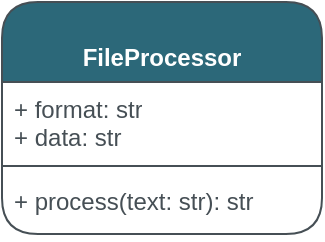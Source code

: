 <mxfile version="21.7.5" type="device">
  <diagram id="C5RBs43oDa-KdzZeNtuy" name="Page-1">
    <mxGraphModel dx="467" dy="268" grid="0" gridSize="10" guides="1" tooltips="1" connect="1" arrows="1" fold="1" page="1" pageScale="1" pageWidth="827" pageHeight="1169" math="0" shadow="0">
      <root>
        <mxCell id="WIyWlLk6GJQsqaUBKTNV-0" />
        <mxCell id="WIyWlLk6GJQsqaUBKTNV-1" parent="WIyWlLk6GJQsqaUBKTNV-0" />
        <mxCell id="tw6A6XU--vAwcZ3afUkT-0" value="&lt;br&gt;FileProcessor" style="swimlane;fontStyle=1;align=center;verticalAlign=top;childLayout=stackLayout;horizontal=1;startSize=40;horizontalStack=0;resizeParent=1;resizeParentMax=0;resizeLast=0;collapsible=1;marginBottom=0;whiteSpace=wrap;html=1;strokeColor=#464F55;fontColor=#FFFFFF;fillColor=#2C6879;rounded=1;labelBackgroundColor=none;" parent="WIyWlLk6GJQsqaUBKTNV-1" vertex="1">
          <mxGeometry x="82" y="276" width="160" height="116" as="geometry">
            <mxRectangle x="330" y="270" width="120" height="40" as="alternateBounds" />
          </mxGeometry>
        </mxCell>
        <mxCell id="tw6A6XU--vAwcZ3afUkT-1" value="+ format: str&lt;br&gt;+ data: str" style="text;strokeColor=none;fillColor=none;align=left;verticalAlign=top;spacingLeft=4;spacingRight=4;overflow=hidden;rotatable=0;points=[[0,0.5],[1,0.5]];portConstraint=eastwest;whiteSpace=wrap;html=1;fontColor=#464F55;rounded=1;labelBackgroundColor=none;" parent="tw6A6XU--vAwcZ3afUkT-0" vertex="1">
          <mxGeometry y="40" width="160" height="38" as="geometry" />
        </mxCell>
        <mxCell id="tw6A6XU--vAwcZ3afUkT-2" value="" style="line;strokeWidth=1;fillColor=none;align=left;verticalAlign=middle;spacingTop=-1;spacingLeft=3;spacingRight=3;rotatable=0;labelPosition=right;points=[];portConstraint=eastwest;strokeColor=#464F55;fontColor=#1A1A1A;rounded=1;labelBackgroundColor=none;" parent="tw6A6XU--vAwcZ3afUkT-0" vertex="1">
          <mxGeometry y="78" width="160" height="8" as="geometry" />
        </mxCell>
        <mxCell id="tw6A6XU--vAwcZ3afUkT-3" value="+ process(text: str): str" style="text;strokeColor=none;fillColor=none;align=left;verticalAlign=top;spacingLeft=4;spacingRight=4;overflow=hidden;rotatable=0;points=[[0,0.5],[1,0.5]];portConstraint=eastwest;whiteSpace=wrap;html=1;fontColor=#464F55;rounded=1;labelBackgroundColor=none;" parent="tw6A6XU--vAwcZ3afUkT-0" vertex="1">
          <mxGeometry y="86" width="160" height="30" as="geometry" />
        </mxCell>
      </root>
    </mxGraphModel>
  </diagram>
</mxfile>
